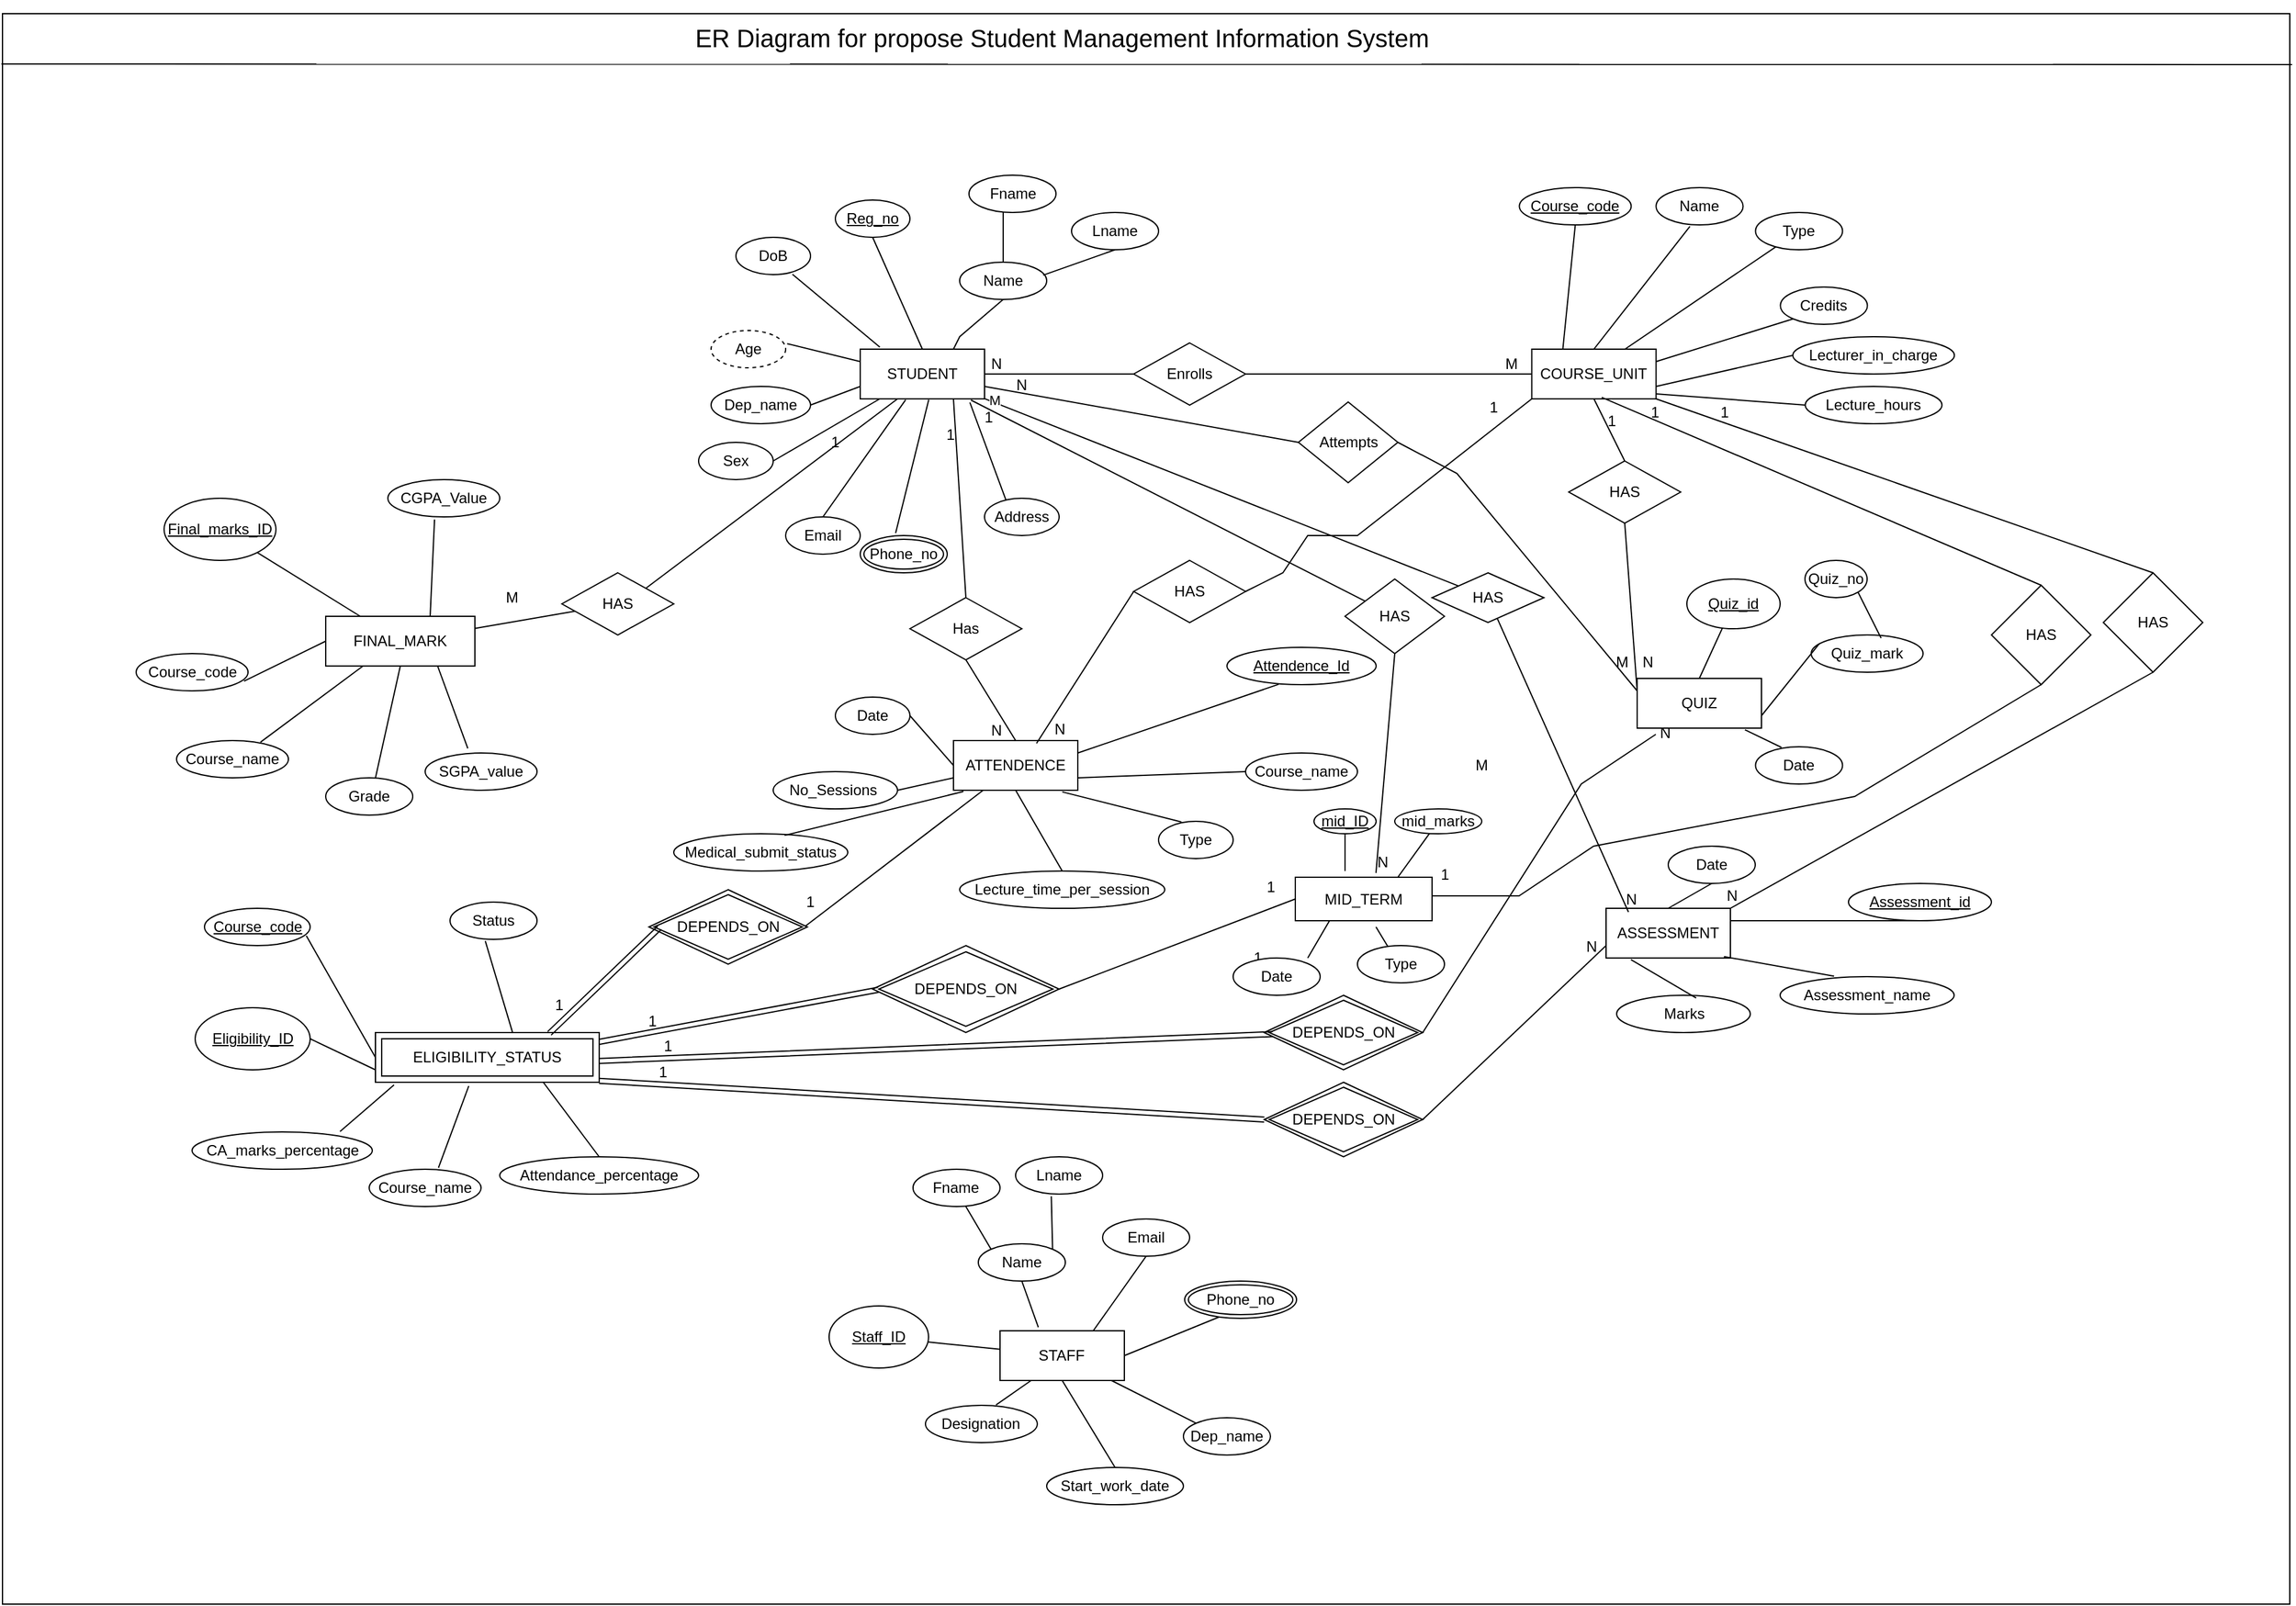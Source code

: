 <mxfile version="24.2.1" type="device">
  <diagram name="Page-1" id="2e-hiuzwhLOACdA4XcuX">
    <mxGraphModel dx="3953" dy="2547" grid="1" gridSize="10" guides="1" tooltips="1" connect="1" arrows="1" fold="1" page="1" pageScale="1" pageWidth="850" pageHeight="1100" math="0" shadow="0">
      <root>
        <mxCell id="0" />
        <mxCell id="1" parent="0" />
        <mxCell id="4mHA0YMrzboTcrNo9pXh-17" value="" style="rounded=0;whiteSpace=wrap;html=1;fillColor=none;" vertex="1" parent="1">
          <mxGeometry x="-720" y="-120" width="1840" height="1280" as="geometry" />
        </mxCell>
        <mxCell id="mY_ouZyj6XTswNFIIjPH-1" value="STUDENT" style="whiteSpace=wrap;html=1;align=center;" parent="1" vertex="1">
          <mxGeometry x="-30" y="150" width="100" height="40" as="geometry" />
        </mxCell>
        <mxCell id="mY_ouZyj6XTswNFIIjPH-7" value="COURSE_UNIT" style="whiteSpace=wrap;html=1;align=center;" parent="1" vertex="1">
          <mxGeometry x="510.22" y="150" width="100" height="40" as="geometry" />
        </mxCell>
        <mxCell id="mY_ouZyj6XTswNFIIjPH-8" value="&lt;u&gt;Reg_no&lt;/u&gt;" style="ellipse;whiteSpace=wrap;html=1;align=center;" parent="1" vertex="1">
          <mxGeometry x="-50" y="30" width="60" height="30" as="geometry" />
        </mxCell>
        <mxCell id="mY_ouZyj6XTswNFIIjPH-9" value="Age" style="ellipse;whiteSpace=wrap;html=1;align=center;dashed=1;" parent="1" vertex="1">
          <mxGeometry x="-149.97" y="135" width="60" height="30" as="geometry" />
        </mxCell>
        <mxCell id="mY_ouZyj6XTswNFIIjPH-11" value="DoB" style="ellipse;whiteSpace=wrap;html=1;align=center;" parent="1" vertex="1">
          <mxGeometry x="-129.97" y="60" width="60" height="30" as="geometry" />
        </mxCell>
        <mxCell id="mY_ouZyj6XTswNFIIjPH-12" value="Dep_name" style="ellipse;whiteSpace=wrap;html=1;align=center;" parent="1" vertex="1">
          <mxGeometry x="-149.97" y="180" width="80" height="30" as="geometry" />
        </mxCell>
        <mxCell id="mY_ouZyj6XTswNFIIjPH-13" value="Sex" style="ellipse;whiteSpace=wrap;html=1;align=center;" parent="1" vertex="1">
          <mxGeometry x="-160" y="225" width="60" height="30" as="geometry" />
        </mxCell>
        <mxCell id="mY_ouZyj6XTswNFIIjPH-14" value="Email" style="ellipse;whiteSpace=wrap;html=1;align=center;" parent="1" vertex="1">
          <mxGeometry x="-90" y="285" width="60" height="30" as="geometry" />
        </mxCell>
        <mxCell id="mY_ouZyj6XTswNFIIjPH-15" value="Phone_no" style="ellipse;shape=doubleEllipse;margin=3;whiteSpace=wrap;html=1;align=center;" parent="1" vertex="1">
          <mxGeometry x="-30" y="300" width="70" height="30" as="geometry" />
        </mxCell>
        <mxCell id="mY_ouZyj6XTswNFIIjPH-18" value="" style="endArrow=none;html=1;rounded=0;exitX=0.5;exitY=1;exitDx=0;exitDy=0;entryX=0.5;entryY=0;entryDx=0;entryDy=0;" parent="1" source="mY_ouZyj6XTswNFIIjPH-8" target="mY_ouZyj6XTswNFIIjPH-1" edge="1">
          <mxGeometry relative="1" as="geometry">
            <mxPoint x="-10" y="70" as="sourcePoint" />
            <mxPoint x="150" y="70" as="targetPoint" />
          </mxGeometry>
        </mxCell>
        <mxCell id="mY_ouZyj6XTswNFIIjPH-20" value="" style="endArrow=none;html=1;rounded=0;exitX=0.758;exitY=0.992;exitDx=0;exitDy=0;exitPerimeter=0;entryX=0.158;entryY=-0.041;entryDx=0;entryDy=0;entryPerimeter=0;" parent="1" target="mY_ouZyj6XTswNFIIjPH-1" edge="1">
          <mxGeometry relative="1" as="geometry">
            <mxPoint x="-84.52" y="89.76" as="sourcePoint" />
            <mxPoint x="90" y="90" as="targetPoint" />
          </mxGeometry>
        </mxCell>
        <mxCell id="mY_ouZyj6XTswNFIIjPH-22" value="" style="endArrow=none;html=1;rounded=0;exitX=1;exitY=1;exitDx=0;exitDy=0;entryX=0;entryY=0.25;entryDx=0;entryDy=0;" parent="1" target="mY_ouZyj6XTswNFIIjPH-1" edge="1">
          <mxGeometry relative="1" as="geometry">
            <mxPoint x="-88.787" y="145.607" as="sourcePoint" />
            <mxPoint x="-40" y="200" as="targetPoint" />
          </mxGeometry>
        </mxCell>
        <mxCell id="mY_ouZyj6XTswNFIIjPH-23" value="" style="endArrow=none;html=1;rounded=0;exitX=1;exitY=0.5;exitDx=0;exitDy=0;entryX=0;entryY=0.75;entryDx=0;entryDy=0;" parent="1" target="mY_ouZyj6XTswNFIIjPH-1" edge="1">
          <mxGeometry relative="1" as="geometry">
            <mxPoint x="-70" y="195" as="sourcePoint" />
            <mxPoint x="80" y="190" as="targetPoint" />
          </mxGeometry>
        </mxCell>
        <mxCell id="mY_ouZyj6XTswNFIIjPH-25" value="" style="endArrow=none;html=1;rounded=0;exitX=1;exitY=0.5;exitDx=0;exitDy=0;" parent="1" source="mY_ouZyj6XTswNFIIjPH-13" target="mY_ouZyj6XTswNFIIjPH-1" edge="1">
          <mxGeometry relative="1" as="geometry">
            <mxPoint x="-80.583" y="233.566" as="sourcePoint" />
            <mxPoint x="-10" y="200" as="targetPoint" />
          </mxGeometry>
        </mxCell>
        <mxCell id="mY_ouZyj6XTswNFIIjPH-26" value="" style="resizable=0;html=1;whiteSpace=wrap;align=right;verticalAlign=bottom;" parent="mY_ouZyj6XTswNFIIjPH-25" connectable="0" vertex="1">
          <mxGeometry x="1" relative="1" as="geometry" />
        </mxCell>
        <mxCell id="mY_ouZyj6XTswNFIIjPH-31" value="" style="endArrow=none;html=1;rounded=0;entryX=0.365;entryY=1.02;entryDx=0;entryDy=0;entryPerimeter=0;exitX=0.5;exitY=0;exitDx=0;exitDy=0;" parent="1" source="mY_ouZyj6XTswNFIIjPH-14" target="mY_ouZyj6XTswNFIIjPH-1" edge="1">
          <mxGeometry relative="1" as="geometry">
            <mxPoint x="-47" y="260" as="sourcePoint" />
            <mxPoint x="27" y="200" as="targetPoint" />
          </mxGeometry>
        </mxCell>
        <mxCell id="mY_ouZyj6XTswNFIIjPH-32" value="" style="resizable=0;html=1;whiteSpace=wrap;align=right;verticalAlign=bottom;" parent="mY_ouZyj6XTswNFIIjPH-31" connectable="0" vertex="1">
          <mxGeometry x="1" relative="1" as="geometry" />
        </mxCell>
        <mxCell id="mY_ouZyj6XTswNFIIjPH-33" value="" style="endArrow=none;html=1;rounded=0;entryX=0.551;entryY=1.02;entryDx=0;entryDy=0;entryPerimeter=0;exitX=0.407;exitY=-0.066;exitDx=0;exitDy=0;exitPerimeter=0;" parent="1" source="mY_ouZyj6XTswNFIIjPH-15" target="mY_ouZyj6XTswNFIIjPH-1" edge="1">
          <mxGeometry relative="1" as="geometry">
            <mxPoint x="20" y="250" as="sourcePoint" />
            <mxPoint x="57" y="161" as="targetPoint" />
          </mxGeometry>
        </mxCell>
        <mxCell id="mY_ouZyj6XTswNFIIjPH-34" value="" style="resizable=0;html=1;whiteSpace=wrap;align=right;verticalAlign=bottom;" parent="mY_ouZyj6XTswNFIIjPH-33" connectable="0" vertex="1">
          <mxGeometry x="1" relative="1" as="geometry" />
        </mxCell>
        <mxCell id="mY_ouZyj6XTswNFIIjPH-35" value="Address" style="ellipse;whiteSpace=wrap;html=1;align=center;" parent="1" vertex="1">
          <mxGeometry x="70" y="270" width="60" height="30" as="geometry" />
        </mxCell>
        <mxCell id="mY_ouZyj6XTswNFIIjPH-36" value="" style="endArrow=none;html=1;rounded=0;exitX=0.882;exitY=1.072;exitDx=0;exitDy=0;exitPerimeter=0;entryX=0.287;entryY=0.049;entryDx=0;entryDy=0;entryPerimeter=0;" parent="1" source="mY_ouZyj6XTswNFIIjPH-1" target="mY_ouZyj6XTswNFIIjPH-35" edge="1">
          <mxGeometry relative="1" as="geometry">
            <mxPoint x="80" y="174.66" as="sourcePoint" />
            <mxPoint x="240" y="174.66" as="targetPoint" />
          </mxGeometry>
        </mxCell>
        <mxCell id="mY_ouZyj6XTswNFIIjPH-38" value="Name" style="ellipse;whiteSpace=wrap;html=1;align=center;" parent="1" vertex="1">
          <mxGeometry x="50" y="80" width="70" height="30" as="geometry" />
        </mxCell>
        <mxCell id="mY_ouZyj6XTswNFIIjPH-39" value="Fname" style="ellipse;whiteSpace=wrap;html=1;align=center;" parent="1" vertex="1">
          <mxGeometry x="57.5" y="10" width="70" height="30" as="geometry" />
        </mxCell>
        <mxCell id="mY_ouZyj6XTswNFIIjPH-40" value="Lname" style="ellipse;whiteSpace=wrap;html=1;align=center;" parent="1" vertex="1">
          <mxGeometry x="140" y="40" width="70" height="30" as="geometry" />
        </mxCell>
        <mxCell id="mY_ouZyj6XTswNFIIjPH-41" value="" style="endArrow=none;html=1;rounded=0;exitX=0.5;exitY=1;exitDx=0;exitDy=0;entryX=0.5;entryY=0;entryDx=0;entryDy=0;" parent="1" target="mY_ouZyj6XTswNFIIjPH-38" edge="1">
          <mxGeometry relative="1" as="geometry">
            <mxPoint x="85" y="40" as="sourcePoint" />
            <mxPoint x="130" y="140" as="targetPoint" />
          </mxGeometry>
        </mxCell>
        <mxCell id="mY_ouZyj6XTswNFIIjPH-42" value="" style="endArrow=none;html=1;rounded=0;exitX=0.5;exitY=1;exitDx=0;exitDy=0;entryX=0.96;entryY=0.348;entryDx=0;entryDy=0;entryPerimeter=0;" parent="1" source="mY_ouZyj6XTswNFIIjPH-40" target="mY_ouZyj6XTswNFIIjPH-38" edge="1">
          <mxGeometry relative="1" as="geometry">
            <mxPoint x="170" y="70" as="sourcePoint" />
            <mxPoint x="170" y="110" as="targetPoint" />
          </mxGeometry>
        </mxCell>
        <mxCell id="mY_ouZyj6XTswNFIIjPH-43" value="Enrolls" style="shape=rhombus;perimeter=rhombusPerimeter;whiteSpace=wrap;html=1;align=center;" parent="1" vertex="1">
          <mxGeometry x="190" y="145" width="90" height="50" as="geometry" />
        </mxCell>
        <mxCell id="mY_ouZyj6XTswNFIIjPH-44" value="" style="endArrow=none;html=1;rounded=0;entryX=0;entryY=0.5;entryDx=0;entryDy=0;exitX=1;exitY=0.5;exitDx=0;exitDy=0;" parent="1" source="mY_ouZyj6XTswNFIIjPH-1" target="mY_ouZyj6XTswNFIIjPH-43" edge="1">
          <mxGeometry relative="1" as="geometry">
            <mxPoint x="80" y="170" as="sourcePoint" />
            <mxPoint x="230" y="169.66" as="targetPoint" />
          </mxGeometry>
        </mxCell>
        <mxCell id="mY_ouZyj6XTswNFIIjPH-45" value="N" style="resizable=0;html=1;whiteSpace=wrap;align=right;verticalAlign=bottom;" parent="mY_ouZyj6XTswNFIIjPH-44" connectable="0" vertex="1">
          <mxGeometry x="1" relative="1" as="geometry">
            <mxPoint x="-105" as="offset" />
          </mxGeometry>
        </mxCell>
        <mxCell id="mY_ouZyj6XTswNFIIjPH-46" value="" style="endArrow=none;html=1;rounded=0;entryX=0;entryY=0.5;entryDx=0;entryDy=0;exitX=1;exitY=0.5;exitDx=0;exitDy=0;" parent="1" source="mY_ouZyj6XTswNFIIjPH-43" target="mY_ouZyj6XTswNFIIjPH-7" edge="1">
          <mxGeometry relative="1" as="geometry">
            <mxPoint x="310" y="200" as="sourcePoint" />
            <mxPoint x="470" y="200" as="targetPoint" />
          </mxGeometry>
        </mxCell>
        <mxCell id="mY_ouZyj6XTswNFIIjPH-47" value="M" style="resizable=0;html=1;whiteSpace=wrap;align=right;verticalAlign=bottom;" parent="mY_ouZyj6XTswNFIIjPH-46" connectable="0" vertex="1">
          <mxGeometry x="1" relative="1" as="geometry">
            <mxPoint x="-10" as="offset" />
          </mxGeometry>
        </mxCell>
        <mxCell id="mY_ouZyj6XTswNFIIjPH-48" value="&lt;u&gt;Course_code&lt;/u&gt;" style="ellipse;whiteSpace=wrap;html=1;align=center;" parent="1" vertex="1">
          <mxGeometry x="500.22" y="20" width="90" height="30" as="geometry" />
        </mxCell>
        <mxCell id="mY_ouZyj6XTswNFIIjPH-49" value="Name" style="ellipse;whiteSpace=wrap;html=1;align=center;" parent="1" vertex="1">
          <mxGeometry x="610.22" y="20" width="70" height="30" as="geometry" />
        </mxCell>
        <mxCell id="mY_ouZyj6XTswNFIIjPH-50" value="Type" style="ellipse;whiteSpace=wrap;html=1;align=center;" parent="1" vertex="1">
          <mxGeometry x="690.22" y="40" width="70" height="30" as="geometry" />
        </mxCell>
        <mxCell id="mY_ouZyj6XTswNFIIjPH-51" value="Credits" style="ellipse;whiteSpace=wrap;html=1;align=center;" parent="1" vertex="1">
          <mxGeometry x="710.22" y="100" width="70" height="30" as="geometry" />
        </mxCell>
        <mxCell id="mY_ouZyj6XTswNFIIjPH-52" value="Lecturer_in_charge" style="ellipse;whiteSpace=wrap;html=1;align=center;" parent="1" vertex="1">
          <mxGeometry x="720.22" y="140" width="130" height="30" as="geometry" />
        </mxCell>
        <mxCell id="mY_ouZyj6XTswNFIIjPH-53" value="Lecture_hours" style="ellipse;whiteSpace=wrap;html=1;align=center;" parent="1" vertex="1">
          <mxGeometry x="730.22" y="180" width="110" height="30" as="geometry" />
        </mxCell>
        <mxCell id="mY_ouZyj6XTswNFIIjPH-54" value="" style="endArrow=none;html=1;rounded=0;entryX=0.25;entryY=0;entryDx=0;entryDy=0;exitX=0.5;exitY=1;exitDx=0;exitDy=0;" parent="1" source="mY_ouZyj6XTswNFIIjPH-48" target="mY_ouZyj6XTswNFIIjPH-7" edge="1">
          <mxGeometry relative="1" as="geometry">
            <mxPoint x="560.22" y="60" as="sourcePoint" />
            <mxPoint x="600.22" y="140" as="targetPoint" />
          </mxGeometry>
        </mxCell>
        <mxCell id="mY_ouZyj6XTswNFIIjPH-55" value="" style="endArrow=none;html=1;rounded=0;entryX=0.5;entryY=0;entryDx=0;entryDy=0;exitX=0.389;exitY=1.038;exitDx=0;exitDy=0;exitPerimeter=0;" parent="1" source="mY_ouZyj6XTswNFIIjPH-49" target="mY_ouZyj6XTswNFIIjPH-7" edge="1">
          <mxGeometry relative="1" as="geometry">
            <mxPoint x="630.22" y="50" as="sourcePoint" />
            <mxPoint x="660.22" y="150" as="targetPoint" />
          </mxGeometry>
        </mxCell>
        <mxCell id="mY_ouZyj6XTswNFIIjPH-56" value="" style="endArrow=none;html=1;rounded=0;entryX=0.75;entryY=0;entryDx=0;entryDy=0;" parent="1" source="mY_ouZyj6XTswNFIIjPH-50" target="mY_ouZyj6XTswNFIIjPH-7" edge="1">
          <mxGeometry relative="1" as="geometry">
            <mxPoint x="699.53" y="82.42" as="sourcePoint" />
            <mxPoint x="647.82" y="150" as="targetPoint" />
          </mxGeometry>
        </mxCell>
        <mxCell id="mY_ouZyj6XTswNFIIjPH-57" value="" style="endArrow=none;html=1;rounded=0;entryX=1;entryY=0.25;entryDx=0;entryDy=0;exitX=0;exitY=1;exitDx=0;exitDy=0;" parent="1" source="mY_ouZyj6XTswNFIIjPH-51" target="mY_ouZyj6XTswNFIIjPH-7" edge="1">
          <mxGeometry relative="1" as="geometry">
            <mxPoint x="720.22" y="120" as="sourcePoint" />
            <mxPoint x="645.22" y="160" as="targetPoint" />
          </mxGeometry>
        </mxCell>
        <mxCell id="mY_ouZyj6XTswNFIIjPH-60" value="" style="endArrow=none;html=1;rounded=0;entryX=1;entryY=0.75;entryDx=0;entryDy=0;exitX=0;exitY=0.5;exitDx=0;exitDy=0;" parent="1" source="mY_ouZyj6XTswNFIIjPH-52" target="mY_ouZyj6XTswNFIIjPH-7" edge="1">
          <mxGeometry relative="1" as="geometry">
            <mxPoint x="690.22" y="170" as="sourcePoint" />
            <mxPoint x="613.22" y="251" as="targetPoint" />
          </mxGeometry>
        </mxCell>
        <mxCell id="mY_ouZyj6XTswNFIIjPH-61" value="" style="endArrow=none;html=1;rounded=0;entryX=0.931;entryY=1.028;entryDx=0;entryDy=0;exitX=0;exitY=0.5;exitDx=0;exitDy=0;entryPerimeter=0;" parent="1" source="mY_ouZyj6XTswNFIIjPH-53" edge="1">
          <mxGeometry relative="1" as="geometry">
            <mxPoint x="740.86" y="180.16" as="sourcePoint" />
            <mxPoint x="610.22" y="186" as="targetPoint" />
          </mxGeometry>
        </mxCell>
        <mxCell id="mY_ouZyj6XTswNFIIjPH-62" value="Has" style="shape=rhombus;perimeter=rhombusPerimeter;whiteSpace=wrap;html=1;align=center;" parent="1" vertex="1">
          <mxGeometry x="10" y="350" width="90" height="50" as="geometry" />
        </mxCell>
        <mxCell id="mY_ouZyj6XTswNFIIjPH-63" value="" style="endArrow=none;html=1;rounded=0;exitX=0.75;exitY=1;exitDx=0;exitDy=0;entryX=0.5;entryY=0;entryDx=0;entryDy=0;" parent="1" source="mY_ouZyj6XTswNFIIjPH-1" target="mY_ouZyj6XTswNFIIjPH-62" edge="1">
          <mxGeometry relative="1" as="geometry">
            <mxPoint x="50" y="220" as="sourcePoint" />
            <mxPoint x="210" y="220" as="targetPoint" />
          </mxGeometry>
        </mxCell>
        <mxCell id="mY_ouZyj6XTswNFIIjPH-65" value="ATTENDENCE" style="whiteSpace=wrap;html=1;align=center;" parent="1" vertex="1">
          <mxGeometry x="45.03" y="465" width="100" height="40" as="geometry" />
        </mxCell>
        <mxCell id="mY_ouZyj6XTswNFIIjPH-66" value="" style="endArrow=none;html=1;rounded=0;exitX=0.5;exitY=1;exitDx=0;exitDy=0;entryX=0.5;entryY=0;entryDx=0;entryDy=0;" parent="1" source="mY_ouZyj6XTswNFIIjPH-62" target="mY_ouZyj6XTswNFIIjPH-65" edge="1">
          <mxGeometry relative="1" as="geometry">
            <mxPoint x="210" y="460" as="sourcePoint" />
            <mxPoint x="370" y="460" as="targetPoint" />
          </mxGeometry>
        </mxCell>
        <mxCell id="mY_ouZyj6XTswNFIIjPH-67" value="N" style="resizable=0;html=1;whiteSpace=wrap;align=right;verticalAlign=bottom;" parent="mY_ouZyj6XTswNFIIjPH-66" connectable="0" vertex="1">
          <mxGeometry x="1" relative="1" as="geometry">
            <mxPoint x="-10" as="offset" />
          </mxGeometry>
        </mxCell>
        <mxCell id="mY_ouZyj6XTswNFIIjPH-69" value="&lt;u&gt;Attendence_Id&lt;/u&gt;" style="ellipse;whiteSpace=wrap;html=1;align=center;" parent="1" vertex="1">
          <mxGeometry x="265.03" y="390" width="120" height="30" as="geometry" />
        </mxCell>
        <mxCell id="mY_ouZyj6XTswNFIIjPH-70" value="Course_name" style="ellipse;whiteSpace=wrap;html=1;align=center;" parent="1" vertex="1">
          <mxGeometry x="280" y="475" width="90" height="30" as="geometry" />
        </mxCell>
        <mxCell id="mY_ouZyj6XTswNFIIjPH-71" value="Type" style="ellipse;whiteSpace=wrap;html=1;align=center;" parent="1" vertex="1">
          <mxGeometry x="210" y="530" width="60" height="30" as="geometry" />
        </mxCell>
        <mxCell id="mY_ouZyj6XTswNFIIjPH-72" value="Lecture_time_per_session" style="ellipse;whiteSpace=wrap;html=1;align=center;" parent="1" vertex="1">
          <mxGeometry x="50" y="570" width="165" height="30" as="geometry" />
        </mxCell>
        <mxCell id="mY_ouZyj6XTswNFIIjPH-73" value="Medical_submit_status" style="ellipse;whiteSpace=wrap;html=1;align=center;" parent="1" vertex="1">
          <mxGeometry x="-180" y="540" width="140" height="30" as="geometry" />
        </mxCell>
        <mxCell id="mY_ouZyj6XTswNFIIjPH-74" value="No_Sessions&amp;nbsp;" style="ellipse;whiteSpace=wrap;html=1;align=center;" parent="1" vertex="1">
          <mxGeometry x="-100" y="490" width="100" height="30" as="geometry" />
        </mxCell>
        <mxCell id="mY_ouZyj6XTswNFIIjPH-75" value="Date" style="ellipse;whiteSpace=wrap;html=1;align=center;" parent="1" vertex="1">
          <mxGeometry x="-50" y="430" width="60" height="30" as="geometry" />
        </mxCell>
        <mxCell id="mY_ouZyj6XTswNFIIjPH-79" value="" style="endArrow=none;html=1;rounded=0;exitX=0.347;exitY=0.989;exitDx=0;exitDy=0;entryX=1;entryY=0.25;entryDx=0;entryDy=0;exitPerimeter=0;" parent="1" source="mY_ouZyj6XTswNFIIjPH-69" target="mY_ouZyj6XTswNFIIjPH-65" edge="1">
          <mxGeometry relative="1" as="geometry">
            <mxPoint x="247" y="431" as="sourcePoint" />
            <mxPoint x="180" y="460" as="targetPoint" />
          </mxGeometry>
        </mxCell>
        <mxCell id="mY_ouZyj6XTswNFIIjPH-80" value="" style="endArrow=none;html=1;rounded=0;exitX=0;exitY=0.5;exitDx=0;exitDy=0;entryX=1;entryY=0.75;entryDx=0;entryDy=0;" parent="1" source="mY_ouZyj6XTswNFIIjPH-70" target="mY_ouZyj6XTswNFIIjPH-65" edge="1">
          <mxGeometry relative="1" as="geometry">
            <mxPoint x="220" y="470" as="sourcePoint" />
            <mxPoint x="190" y="460" as="targetPoint" />
          </mxGeometry>
        </mxCell>
        <mxCell id="mY_ouZyj6XTswNFIIjPH-81" value="" style="endArrow=none;html=1;rounded=0;entryX=0.875;entryY=1.033;entryDx=0;entryDy=0;entryPerimeter=0;exitX=0.306;exitY=0.017;exitDx=0;exitDy=0;exitPerimeter=0;" parent="1" source="mY_ouZyj6XTswNFIIjPH-71" target="mY_ouZyj6XTswNFIIjPH-65" edge="1">
          <mxGeometry relative="1" as="geometry">
            <mxPoint x="220" y="530" as="sourcePoint" />
            <mxPoint x="140" y="490" as="targetPoint" />
          </mxGeometry>
        </mxCell>
        <mxCell id="mY_ouZyj6XTswNFIIjPH-82" value="" style="endArrow=none;html=1;rounded=0;exitX=0.5;exitY=0;exitDx=0;exitDy=0;entryX=0.5;entryY=1;entryDx=0;entryDy=0;" parent="1" source="mY_ouZyj6XTswNFIIjPH-72" target="mY_ouZyj6XTswNFIIjPH-65" edge="1">
          <mxGeometry relative="1" as="geometry">
            <mxPoint x="309" y="574" as="sourcePoint" />
            <mxPoint x="110" y="490" as="targetPoint" />
          </mxGeometry>
        </mxCell>
        <mxCell id="mY_ouZyj6XTswNFIIjPH-83" value="" style="endArrow=none;html=1;rounded=0;exitX=0.637;exitY=0.044;exitDx=0;exitDy=0;entryX=0.08;entryY=1.025;entryDx=0;entryDy=0;entryPerimeter=0;exitPerimeter=0;" parent="1" source="mY_ouZyj6XTswNFIIjPH-73" target="mY_ouZyj6XTswNFIIjPH-65" edge="1">
          <mxGeometry relative="1" as="geometry">
            <mxPoint x="250" y="610" as="sourcePoint" />
            <mxPoint x="80" y="500" as="targetPoint" />
          </mxGeometry>
        </mxCell>
        <mxCell id="mY_ouZyj6XTswNFIIjPH-84" value="" style="endArrow=none;html=1;rounded=0;exitX=1;exitY=0.5;exitDx=0;exitDy=0;entryX=0;entryY=0.75;entryDx=0;entryDy=0;" parent="1" source="mY_ouZyj6XTswNFIIjPH-74" target="mY_ouZyj6XTswNFIIjPH-65" edge="1">
          <mxGeometry relative="1" as="geometry">
            <mxPoint x="120" y="604" as="sourcePoint" />
            <mxPoint x="159" y="540" as="targetPoint" />
          </mxGeometry>
        </mxCell>
        <mxCell id="mY_ouZyj6XTswNFIIjPH-85" value="" style="endArrow=none;html=1;rounded=0;exitX=0;exitY=0.5;exitDx=0;exitDy=0;entryX=1;entryY=0.5;entryDx=0;entryDy=0;" parent="1" source="mY_ouZyj6XTswNFIIjPH-65" target="mY_ouZyj6XTswNFIIjPH-75" edge="1">
          <mxGeometry relative="1" as="geometry">
            <mxPoint x="110" y="450" as="sourcePoint" />
            <mxPoint x="98" y="529" as="targetPoint" />
          </mxGeometry>
        </mxCell>
        <mxCell id="mY_ouZyj6XTswNFIIjPH-89" value="HAS" style="shape=rhombus;perimeter=rhombusPerimeter;whiteSpace=wrap;html=1;align=center;" parent="1" vertex="1">
          <mxGeometry x="540" y="240" width="90" height="50" as="geometry" />
        </mxCell>
        <mxCell id="mY_ouZyj6XTswNFIIjPH-91" value="1" style="resizable=0;html=1;whiteSpace=wrap;align=right;verticalAlign=bottom;" parent="1" connectable="0" vertex="1">
          <mxGeometry x="127.495" y="459.996" as="geometry">
            <mxPoint x="-80" y="-232" as="offset" />
          </mxGeometry>
        </mxCell>
        <mxCell id="mY_ouZyj6XTswNFIIjPH-92" value="" style="endArrow=none;html=1;rounded=0;entryX=0.5;entryY=0;entryDx=0;entryDy=0;exitX=0.5;exitY=1;exitDx=0;exitDy=0;" parent="1" source="mY_ouZyj6XTswNFIIjPH-7" target="mY_ouZyj6XTswNFIIjPH-89" edge="1">
          <mxGeometry relative="1" as="geometry">
            <mxPoint x="560" y="205" as="sourcePoint" />
            <mxPoint x="570" y="365" as="targetPoint" />
          </mxGeometry>
        </mxCell>
        <mxCell id="mY_ouZyj6XTswNFIIjPH-94" value="QUIZ" style="whiteSpace=wrap;html=1;align=center;" parent="1" vertex="1">
          <mxGeometry x="595" y="415" width="100" height="40" as="geometry" />
        </mxCell>
        <mxCell id="mY_ouZyj6XTswNFIIjPH-97" value="" style="endArrow=none;html=1;rounded=0;exitX=0.5;exitY=1;exitDx=0;exitDy=0;entryX=0;entryY=0.25;entryDx=0;entryDy=0;" parent="1" source="mY_ouZyj6XTswNFIIjPH-89" target="mY_ouZyj6XTswNFIIjPH-94" edge="1">
          <mxGeometry relative="1" as="geometry">
            <mxPoint x="370" y="470" as="sourcePoint" />
            <mxPoint x="530" y="470" as="targetPoint" />
          </mxGeometry>
        </mxCell>
        <mxCell id="mY_ouZyj6XTswNFIIjPH-98" value="M" style="resizable=0;html=1;whiteSpace=wrap;align=right;verticalAlign=bottom;" parent="mY_ouZyj6XTswNFIIjPH-97" connectable="0" vertex="1">
          <mxGeometry x="1" relative="1" as="geometry">
            <mxPoint x="-6" y="-15" as="offset" />
          </mxGeometry>
        </mxCell>
        <mxCell id="mY_ouZyj6XTswNFIIjPH-102" value="Date" style="ellipse;whiteSpace=wrap;html=1;align=center;" parent="1" vertex="1">
          <mxGeometry x="690.22" y="470" width="70" height="30" as="geometry" />
        </mxCell>
        <mxCell id="mY_ouZyj6XTswNFIIjPH-103" value="Quiz_mark" style="ellipse;whiteSpace=wrap;html=1;align=center;" parent="1" vertex="1">
          <mxGeometry x="735" y="380" width="90" height="30" as="geometry" />
        </mxCell>
        <mxCell id="gb-kkly-whPDWEvQ6M76-3" value="" style="endArrow=none;html=1;rounded=0;exitX=0.071;exitY=0.239;exitDx=0;exitDy=0;entryX=1;entryY=0.75;entryDx=0;entryDy=0;exitPerimeter=0;" parent="1" source="mY_ouZyj6XTswNFIIjPH-103" target="mY_ouZyj6XTswNFIIjPH-94" edge="1">
          <mxGeometry relative="1" as="geometry">
            <mxPoint x="774.2" y="467.16" as="sourcePoint" />
            <mxPoint x="700" y="440" as="targetPoint" />
          </mxGeometry>
        </mxCell>
        <mxCell id="gb-kkly-whPDWEvQ6M76-4" value="" style="endArrow=none;html=1;rounded=0;exitX=0.298;exitY=0.017;exitDx=0;exitDy=0;entryX=0.867;entryY=1.033;entryDx=0;entryDy=0;exitPerimeter=0;entryPerimeter=0;" parent="1" source="mY_ouZyj6XTswNFIIjPH-102" target="mY_ouZyj6XTswNFIIjPH-94" edge="1">
          <mxGeometry relative="1" as="geometry">
            <mxPoint x="775" y="472" as="sourcePoint" />
            <mxPoint x="700" y="440" as="targetPoint" />
          </mxGeometry>
        </mxCell>
        <mxCell id="gb-kkly-whPDWEvQ6M76-10" value="ASSESSMENT" style="whiteSpace=wrap;html=1;align=center;" parent="1" vertex="1">
          <mxGeometry x="570" y="600" width="100" height="40" as="geometry" />
        </mxCell>
        <mxCell id="gb-kkly-whPDWEvQ6M76-11" value="&lt;u&gt;Assessment_id&lt;/u&gt;" style="ellipse;whiteSpace=wrap;html=1;align=center;" parent="1" vertex="1">
          <mxGeometry x="765" y="580" width="115" height="30" as="geometry" />
        </mxCell>
        <mxCell id="gb-kkly-whPDWEvQ6M76-13" value="Assessment_name" style="ellipse;whiteSpace=wrap;html=1;align=center;" parent="1" vertex="1">
          <mxGeometry x="710" y="655" width="140" height="30" as="geometry" />
        </mxCell>
        <mxCell id="gb-kkly-whPDWEvQ6M76-15" value="Marks" style="ellipse;whiteSpace=wrap;html=1;align=center;" parent="1" vertex="1">
          <mxGeometry x="578.5" y="670" width="107.5" height="30" as="geometry" />
        </mxCell>
        <mxCell id="gb-kkly-whPDWEvQ6M76-16" value="" style="endArrow=none;html=1;rounded=0;entryX=1;entryY=0.25;entryDx=0;entryDy=0;exitX=0.5;exitY=1;exitDx=0;exitDy=0;" parent="1" source="gb-kkly-whPDWEvQ6M76-11" target="gb-kkly-whPDWEvQ6M76-10" edge="1">
          <mxGeometry relative="1" as="geometry">
            <mxPoint x="670" y="495" as="sourcePoint" />
            <mxPoint x="590" y="640" as="targetPoint" />
          </mxGeometry>
        </mxCell>
        <mxCell id="gb-kkly-whPDWEvQ6M76-18" value="" style="endArrow=none;html=1;rounded=0;exitX=0.31;exitY=-0.011;exitDx=0;exitDy=0;entryX=0.948;entryY=0.971;entryDx=0;entryDy=0;exitPerimeter=0;entryPerimeter=0;" parent="1" source="gb-kkly-whPDWEvQ6M76-13" target="gb-kkly-whPDWEvQ6M76-10" edge="1">
          <mxGeometry relative="1" as="geometry">
            <mxPoint x="670" y="645" as="sourcePoint" />
            <mxPoint x="600" y="660" as="targetPoint" />
          </mxGeometry>
        </mxCell>
        <mxCell id="gb-kkly-whPDWEvQ6M76-20" value="" style="endArrow=none;html=1;rounded=0;exitX=0.595;exitY=0.072;exitDx=0;exitDy=0;exitPerimeter=0;entryX=0.2;entryY=1.033;entryDx=0;entryDy=0;entryPerimeter=0;" parent="1" source="gb-kkly-whPDWEvQ6M76-15" target="gb-kkly-whPDWEvQ6M76-10" edge="1">
          <mxGeometry relative="1" as="geometry">
            <mxPoint x="514" y="750" as="sourcePoint" />
            <mxPoint x="500" y="680" as="targetPoint" />
          </mxGeometry>
        </mxCell>
        <mxCell id="gb-kkly-whPDWEvQ6M76-22" value="STAFF" style="whiteSpace=wrap;html=1;align=center;" parent="1" vertex="1">
          <mxGeometry x="82.47" y="940" width="100" height="40" as="geometry" />
        </mxCell>
        <mxCell id="gb-kkly-whPDWEvQ6M76-23" value="" style="whiteSpace=wrap;html=1;align=center;" parent="1" vertex="1">
          <mxGeometry x="-419.97" y="700" width="180" height="40" as="geometry" />
        </mxCell>
        <mxCell id="gb-kkly-whPDWEvQ6M76-24" value="FINAL_MARK" style="whiteSpace=wrap;html=1;align=center;" parent="1" vertex="1">
          <mxGeometry x="-459.97" y="365" width="120" height="40" as="geometry" />
        </mxCell>
        <mxCell id="gb-kkly-whPDWEvQ6M76-25" value="Name" style="ellipse;whiteSpace=wrap;html=1;align=center;" parent="1" vertex="1">
          <mxGeometry x="65.0" y="870" width="70" height="30" as="geometry" />
        </mxCell>
        <mxCell id="gb-kkly-whPDWEvQ6M76-26" value="Fname" style="ellipse;whiteSpace=wrap;html=1;align=center;" parent="1" vertex="1">
          <mxGeometry x="12.47" y="810" width="70" height="30" as="geometry" />
        </mxCell>
        <mxCell id="gb-kkly-whPDWEvQ6M76-27" value="Lname" style="ellipse;whiteSpace=wrap;html=1;align=center;" parent="1" vertex="1">
          <mxGeometry x="95.0" y="800" width="70" height="30" as="geometry" />
        </mxCell>
        <mxCell id="gb-kkly-whPDWEvQ6M76-28" value="" style="endArrow=none;html=1;rounded=0;entryX=0;entryY=0;entryDx=0;entryDy=0;" parent="1" target="gb-kkly-whPDWEvQ6M76-25" edge="1">
          <mxGeometry relative="1" as="geometry">
            <mxPoint x="54.97" y="840" as="sourcePoint" />
            <mxPoint x="185" y="895" as="targetPoint" />
          </mxGeometry>
        </mxCell>
        <mxCell id="gb-kkly-whPDWEvQ6M76-29" value="" style="endArrow=none;html=1;rounded=0;exitX=0.41;exitY=1.057;exitDx=0;exitDy=0;entryX=1;entryY=0;entryDx=0;entryDy=0;exitPerimeter=0;" parent="1" source="gb-kkly-whPDWEvQ6M76-27" target="gb-kkly-whPDWEvQ6M76-25" edge="1">
          <mxGeometry relative="1" as="geometry">
            <mxPoint x="180.0" y="810" as="sourcePoint" />
            <mxPoint x="155.0" y="830" as="targetPoint" />
          </mxGeometry>
        </mxCell>
        <mxCell id="gb-kkly-whPDWEvQ6M76-30" value="" style="endArrow=none;html=1;rounded=0;exitX=0.5;exitY=1;exitDx=0;exitDy=0;entryX=0.308;entryY=-0.071;entryDx=0;entryDy=0;entryPerimeter=0;" parent="1" source="gb-kkly-whPDWEvQ6M76-25" target="gb-kkly-whPDWEvQ6M76-22" edge="1">
          <mxGeometry relative="1" as="geometry">
            <mxPoint x="185" y="785" as="sourcePoint" />
            <mxPoint x="175.0" y="854" as="targetPoint" />
          </mxGeometry>
        </mxCell>
        <mxCell id="gb-kkly-whPDWEvQ6M76-32" value="Email" style="ellipse;whiteSpace=wrap;html=1;align=center;" parent="1" vertex="1">
          <mxGeometry x="165" y="850" width="70" height="30" as="geometry" />
        </mxCell>
        <mxCell id="gb-kkly-whPDWEvQ6M76-33" value="Designation" style="ellipse;whiteSpace=wrap;html=1;align=center;" parent="1" vertex="1">
          <mxGeometry x="22.47" y="1000" width="90" height="30" as="geometry" />
        </mxCell>
        <mxCell id="gb-kkly-whPDWEvQ6M76-34" value="Start_work_date" style="ellipse;whiteSpace=wrap;html=1;align=center;" parent="1" vertex="1">
          <mxGeometry x="120.0" y="1050" width="110" height="30" as="geometry" />
        </mxCell>
        <mxCell id="gb-kkly-whPDWEvQ6M76-35" value="Dep_name" style="ellipse;whiteSpace=wrap;html=1;align=center;" parent="1" vertex="1">
          <mxGeometry x="230" y="1010" width="70" height="30" as="geometry" />
        </mxCell>
        <mxCell id="gb-kkly-whPDWEvQ6M76-37" value="" style="endArrow=none;html=1;rounded=0;exitX=0.75;exitY=0;exitDx=0;exitDy=0;entryX=0.5;entryY=1;entryDx=0;entryDy=0;" parent="1" source="gb-kkly-whPDWEvQ6M76-22" target="gb-kkly-whPDWEvQ6M76-32" edge="1">
          <mxGeometry relative="1" as="geometry">
            <mxPoint x="212.5" y="910" as="sourcePoint" />
            <mxPoint x="237.5" y="825" as="targetPoint" />
          </mxGeometry>
        </mxCell>
        <mxCell id="gb-kkly-whPDWEvQ6M76-39" value="" style="endArrow=none;html=1;rounded=0;entryX=0;entryY=0;entryDx=0;entryDy=0;" parent="1" source="gb-kkly-whPDWEvQ6M76-22" target="gb-kkly-whPDWEvQ6M76-35" edge="1">
          <mxGeometry relative="1" as="geometry">
            <mxPoint x="235" y="940" as="sourcePoint" />
            <mxPoint x="235.02" y="1010" as="targetPoint" />
          </mxGeometry>
        </mxCell>
        <mxCell id="gb-kkly-whPDWEvQ6M76-40" value="" style="endArrow=none;html=1;rounded=0;exitX=0.5;exitY=1;exitDx=0;exitDy=0;entryX=0.5;entryY=0;entryDx=0;entryDy=0;" parent="1" source="gb-kkly-whPDWEvQ6M76-22" target="gb-kkly-whPDWEvQ6M76-34" edge="1">
          <mxGeometry relative="1" as="geometry">
            <mxPoint x="419.97" y="990" as="sourcePoint" />
            <mxPoint x="364.97" y="1090" as="targetPoint" />
          </mxGeometry>
        </mxCell>
        <mxCell id="gb-kkly-whPDWEvQ6M76-41" value="" style="endArrow=none;html=1;rounded=0;exitX=0.25;exitY=1;exitDx=0;exitDy=0;entryX=0.631;entryY=-0.011;entryDx=0;entryDy=0;entryPerimeter=0;" parent="1" source="gb-kkly-whPDWEvQ6M76-22" target="gb-kkly-whPDWEvQ6M76-33" edge="1">
          <mxGeometry relative="1" as="geometry">
            <mxPoint x="185" y="960" as="sourcePoint" />
            <mxPoint x="180" y="1040" as="targetPoint" />
          </mxGeometry>
        </mxCell>
        <mxCell id="gb-kkly-whPDWEvQ6M76-42" value="&lt;u&gt;Course_code&lt;/u&gt;" style="ellipse;whiteSpace=wrap;html=1;align=center;" parent="1" vertex="1">
          <mxGeometry x="-557.5" y="600" width="85" height="30" as="geometry" />
        </mxCell>
        <mxCell id="gb-kkly-whPDWEvQ6M76-43" value="CA_marks_percentage" style="ellipse;whiteSpace=wrap;html=1;align=center;" parent="1" vertex="1">
          <mxGeometry x="-567.5" y="780" width="145" height="30" as="geometry" />
        </mxCell>
        <mxCell id="gb-kkly-whPDWEvQ6M76-44" value="Course_name" style="ellipse;whiteSpace=wrap;html=1;align=center;" parent="1" vertex="1">
          <mxGeometry x="-425" y="810" width="90" height="30" as="geometry" />
        </mxCell>
        <mxCell id="gb-kkly-whPDWEvQ6M76-45" value="Attendance_percentage" style="ellipse;whiteSpace=wrap;html=1;align=center;" parent="1" vertex="1">
          <mxGeometry x="-320" y="800" width="160" height="30" as="geometry" />
        </mxCell>
        <mxCell id="gb-kkly-whPDWEvQ6M76-48" value="" style="endArrow=none;html=1;rounded=0;exitX=0.964;exitY=0.739;exitDx=0;exitDy=0;entryX=0;entryY=0.5;entryDx=0;entryDy=0;exitPerimeter=0;" parent="1" source="gb-kkly-whPDWEvQ6M76-42" target="gb-kkly-whPDWEvQ6M76-23" edge="1">
          <mxGeometry relative="1" as="geometry">
            <mxPoint x="-307.5" y="710" as="sourcePoint" />
            <mxPoint x="-240.5" y="770" as="targetPoint" />
          </mxGeometry>
        </mxCell>
        <mxCell id="gb-kkly-whPDWEvQ6M76-49" value="" style="endArrow=none;html=1;rounded=0;exitX=0.821;exitY=-0.011;exitDx=0;exitDy=0;entryX=0.083;entryY=1.054;entryDx=0;entryDy=0;exitPerimeter=0;entryPerimeter=0;" parent="1" source="gb-kkly-whPDWEvQ6M76-43" target="gb-kkly-whPDWEvQ6M76-23" edge="1">
          <mxGeometry relative="1" as="geometry">
            <mxPoint x="-330.5" y="792" as="sourcePoint" />
            <mxPoint x="-282.5" y="790" as="targetPoint" />
          </mxGeometry>
        </mxCell>
        <mxCell id="gb-kkly-whPDWEvQ6M76-50" value="" style="endArrow=none;html=1;rounded=0;exitX=0.619;exitY=-0.039;exitDx=0;exitDy=0;entryX=0.417;entryY=1.075;entryDx=0;entryDy=0;exitPerimeter=0;entryPerimeter=0;" parent="1" source="gb-kkly-whPDWEvQ6M76-44" target="gb-kkly-whPDWEvQ6M76-23" edge="1">
          <mxGeometry relative="1" as="geometry">
            <mxPoint x="-340.5" y="850" as="sourcePoint" />
            <mxPoint x="-274.5" y="812" as="targetPoint" />
          </mxGeometry>
        </mxCell>
        <mxCell id="gb-kkly-whPDWEvQ6M76-51" value="" style="endArrow=none;html=1;rounded=0;exitX=0.5;exitY=0;exitDx=0;exitDy=0;entryX=0.75;entryY=1;entryDx=0;entryDy=0;" parent="1" source="gb-kkly-whPDWEvQ6M76-45" target="gb-kkly-whPDWEvQ6M76-23" edge="1">
          <mxGeometry relative="1" as="geometry">
            <mxPoint x="-259.5" y="869" as="sourcePoint" />
            <mxPoint x="-240.5" y="813" as="targetPoint" />
          </mxGeometry>
        </mxCell>
        <mxCell id="gb-kkly-whPDWEvQ6M76-52" value="Course_code" style="ellipse;whiteSpace=wrap;html=1;align=center;" parent="1" vertex="1">
          <mxGeometry x="-612.47" y="395" width="90" height="30" as="geometry" />
        </mxCell>
        <mxCell id="gb-kkly-whPDWEvQ6M76-53" value="Course_name" style="ellipse;whiteSpace=wrap;html=1;align=center;" parent="1" vertex="1">
          <mxGeometry x="-579.97" y="465" width="90" height="30" as="geometry" />
        </mxCell>
        <mxCell id="gb-kkly-whPDWEvQ6M76-54" value="Grade" style="ellipse;whiteSpace=wrap;html=1;align=center;" parent="1" vertex="1">
          <mxGeometry x="-459.97" y="495" width="70" height="30" as="geometry" />
        </mxCell>
        <mxCell id="gb-kkly-whPDWEvQ6M76-55" value="SGPA_value" style="ellipse;whiteSpace=wrap;html=1;align=center;" parent="1" vertex="1">
          <mxGeometry x="-379.97" y="475" width="90" height="30" as="geometry" />
        </mxCell>
        <mxCell id="gb-kkly-whPDWEvQ6M76-58" value="" style="endArrow=none;html=1;rounded=0;exitX=0.429;exitY=0;exitDx=0;exitDy=0;entryX=0.5;entryY=1;entryDx=0;entryDy=0;exitPerimeter=0;" parent="1" target="gb-kkly-whPDWEvQ6M76-24" edge="1">
          <mxGeometry relative="1" as="geometry">
            <mxPoint x="-419.94" y="495" as="sourcePoint" />
            <mxPoint x="-684.97" y="475" as="targetPoint" />
          </mxGeometry>
        </mxCell>
        <mxCell id="gb-kkly-whPDWEvQ6M76-59" value="" style="endArrow=none;html=1;rounded=0;exitX=0.381;exitY=-0.122;exitDx=0;exitDy=0;entryX=0.75;entryY=1;entryDx=0;entryDy=0;exitPerimeter=0;" parent="1" source="gb-kkly-whPDWEvQ6M76-55" target="gb-kkly-whPDWEvQ6M76-24" edge="1">
          <mxGeometry relative="1" as="geometry">
            <mxPoint x="-429.97" y="505" as="sourcePoint" />
            <mxPoint x="-399.97" y="415" as="targetPoint" />
          </mxGeometry>
        </mxCell>
        <mxCell id="gb-kkly-whPDWEvQ6M76-60" value="" style="endArrow=none;html=1;rounded=0;exitX=0.75;exitY=0.044;exitDx=0;exitDy=0;entryX=0.25;entryY=1;entryDx=0;entryDy=0;exitPerimeter=0;" parent="1" source="gb-kkly-whPDWEvQ6M76-53" target="gb-kkly-whPDWEvQ6M76-24" edge="1">
          <mxGeometry relative="1" as="geometry">
            <mxPoint x="-332.97" y="481" as="sourcePoint" />
            <mxPoint x="-374.97" y="415" as="targetPoint" />
          </mxGeometry>
        </mxCell>
        <mxCell id="gb-kkly-whPDWEvQ6M76-62" value="" style="endArrow=none;html=1;rounded=0;exitX=0.964;exitY=0.739;exitDx=0;exitDy=0;entryX=0;entryY=0.5;entryDx=0;entryDy=0;exitPerimeter=0;" parent="1" source="gb-kkly-whPDWEvQ6M76-52" target="gb-kkly-whPDWEvQ6M76-24" edge="1">
          <mxGeometry relative="1" as="geometry">
            <mxPoint x="-414.97" y="295" as="sourcePoint" />
            <mxPoint x="-406.97" y="372" as="targetPoint" />
          </mxGeometry>
        </mxCell>
        <mxCell id="gb-kkly-whPDWEvQ6M76-66" value="Status" style="ellipse;whiteSpace=wrap;html=1;align=center;" parent="1" vertex="1">
          <mxGeometry x="-359.97" y="595" width="70" height="30" as="geometry" />
        </mxCell>
        <mxCell id="gb-kkly-whPDWEvQ6M76-67" value="" style="endArrow=none;html=1;rounded=0;exitX=0.405;exitY=1.044;exitDx=0;exitDy=0;entryX=0.615;entryY=0.033;entryDx=0;entryDy=0;entryPerimeter=0;exitPerimeter=0;" parent="1" source="gb-kkly-whPDWEvQ6M76-66" target="gb-kkly-whPDWEvQ6M76-23" edge="1">
          <mxGeometry relative="1" as="geometry">
            <mxPoint x="-307.5" y="710" as="sourcePoint" />
            <mxPoint x="-228.5" y="770" as="targetPoint" />
          </mxGeometry>
        </mxCell>
        <mxCell id="gb-kkly-whPDWEvQ6M76-69" value="CGPA_Value" style="ellipse;whiteSpace=wrap;html=1;align=center;" parent="1" vertex="1">
          <mxGeometry x="-409.97" y="255" width="90" height="30" as="geometry" />
        </mxCell>
        <mxCell id="gb-kkly-whPDWEvQ6M76-70" value="" style="endArrow=none;html=1;rounded=0;exitX=0.417;exitY=1.072;exitDx=0;exitDy=0;entryX=0.7;entryY=0;entryDx=0;entryDy=0;entryPerimeter=0;exitPerimeter=0;" parent="1" source="gb-kkly-whPDWEvQ6M76-69" target="gb-kkly-whPDWEvQ6M76-24" edge="1">
          <mxGeometry relative="1" as="geometry">
            <mxPoint x="-474.97" y="295" as="sourcePoint" />
            <mxPoint x="-406.97" y="372" as="targetPoint" />
          </mxGeometry>
        </mxCell>
        <mxCell id="gb-kkly-whPDWEvQ6M76-71" value="N" style="resizable=0;html=1;whiteSpace=wrap;align=right;verticalAlign=bottom;" parent="1" connectable="0" vertex="1">
          <mxGeometry x="550.004" y="239.997" as="geometry">
            <mxPoint x="73" y="228" as="offset" />
          </mxGeometry>
        </mxCell>
        <mxCell id="q8xJLjo4GI2bg4dG2n5e-1" value="" style="endArrow=none;html=1;rounded=0;exitX=0.5;exitY=1;exitDx=0;exitDy=0;entryX=0.75;entryY=0;entryDx=0;entryDy=0;" parent="1" source="mY_ouZyj6XTswNFIIjPH-38" target="mY_ouZyj6XTswNFIIjPH-1" edge="1">
          <mxGeometry relative="1" as="geometry">
            <mxPoint x="-10" y="70" as="sourcePoint" />
            <mxPoint x="30" y="160" as="targetPoint" />
            <Array as="points">
              <mxPoint x="50" y="140" />
            </Array>
          </mxGeometry>
        </mxCell>
        <mxCell id="rq-YKpa1pvcnpxvcm__O-1" value="&lt;u&gt;Quiz_id&lt;/u&gt;" style="ellipse;whiteSpace=wrap;html=1;" parent="1" vertex="1">
          <mxGeometry x="635" y="335" width="75" height="40" as="geometry" />
        </mxCell>
        <mxCell id="rq-YKpa1pvcnpxvcm__O-2" value="" style="endArrow=none;html=1;rounded=0;exitX=0.5;exitY=0;exitDx=0;exitDy=0;" parent="1" source="mY_ouZyj6XTswNFIIjPH-94" target="rq-YKpa1pvcnpxvcm__O-1" edge="1">
          <mxGeometry width="50" height="50" relative="1" as="geometry">
            <mxPoint x="634.06" y="395.23" as="sourcePoint" />
            <mxPoint x="655.94" y="320.004" as="targetPoint" />
          </mxGeometry>
        </mxCell>
        <mxCell id="rq-YKpa1pvcnpxvcm__O-5" value="&lt;u&gt;Staff_ID&lt;/u&gt;" style="ellipse;whiteSpace=wrap;html=1;" parent="1" vertex="1">
          <mxGeometry x="-55.03" y="920" width="80" height="50" as="geometry" />
        </mxCell>
        <mxCell id="rq-YKpa1pvcnpxvcm__O-7" value="" style="endArrow=none;html=1;rounded=0;" parent="1" source="gb-kkly-whPDWEvQ6M76-22" target="rq-YKpa1pvcnpxvcm__O-5" edge="1">
          <mxGeometry width="50" height="50" relative="1" as="geometry">
            <mxPoint x="25.0" y="955" as="sourcePoint" />
            <mxPoint x="83.284" y="912.678" as="targetPoint" />
          </mxGeometry>
        </mxCell>
        <mxCell id="rq-YKpa1pvcnpxvcm__O-8" value="&lt;u&gt;Eligibility_ID&lt;/u&gt;" style="ellipse;whiteSpace=wrap;html=1;" parent="1" vertex="1">
          <mxGeometry x="-565" y="680" width="92.5" height="50" as="geometry" />
        </mxCell>
        <mxCell id="rq-YKpa1pvcnpxvcm__O-9" value="" style="endArrow=none;html=1;rounded=0;exitX=0;exitY=0.75;exitDx=0;exitDy=0;entryX=1;entryY=0.5;entryDx=0;entryDy=0;" parent="1" source="gb-kkly-whPDWEvQ6M76-23" target="rq-YKpa1pvcnpxvcm__O-8" edge="1">
          <mxGeometry width="50" height="50" relative="1" as="geometry">
            <mxPoint x="-562.5" y="770" as="sourcePoint" />
            <mxPoint x="-512.5" y="720" as="targetPoint" />
          </mxGeometry>
        </mxCell>
        <mxCell id="rq-YKpa1pvcnpxvcm__O-10" value="&lt;u&gt;Final_marks_ID&lt;/u&gt;" style="ellipse;whiteSpace=wrap;html=1;" parent="1" vertex="1">
          <mxGeometry x="-590" y="270" width="90" height="50" as="geometry" />
        </mxCell>
        <mxCell id="rq-YKpa1pvcnpxvcm__O-11" value="" style="endArrow=none;html=1;rounded=0;" parent="1" source="rq-YKpa1pvcnpxvcm__O-10" target="gb-kkly-whPDWEvQ6M76-24" edge="1">
          <mxGeometry width="50" height="50" relative="1" as="geometry">
            <mxPoint x="-599.97" y="445" as="sourcePoint" />
            <mxPoint x="-549.97" y="395" as="targetPoint" />
          </mxGeometry>
        </mxCell>
        <mxCell id="rq-YKpa1pvcnpxvcm__O-12" value="HAS" style="shape=rhombus;perimeter=rhombusPerimeter;whiteSpace=wrap;html=1;align=center;" parent="1" vertex="1">
          <mxGeometry x="430" y="330" width="90" height="40" as="geometry" />
        </mxCell>
        <mxCell id="rq-YKpa1pvcnpxvcm__O-13" value="" style="endArrow=none;html=1;rounded=0;" parent="1" source="mY_ouZyj6XTswNFIIjPH-1" target="rq-YKpa1pvcnpxvcm__O-12" edge="1">
          <mxGeometry width="50" height="50" relative="1" as="geometry">
            <mxPoint x="210" y="370" as="sourcePoint" />
            <mxPoint x="258.733" y="264.593" as="targetPoint" />
          </mxGeometry>
        </mxCell>
        <mxCell id="rq-YKpa1pvcnpxvcm__O-14" value="" style="endArrow=none;html=1;rounded=0;exitX=0.18;exitY=0.075;exitDx=0;exitDy=0;exitPerimeter=0;" parent="1" source="gb-kkly-whPDWEvQ6M76-10" target="rq-YKpa1pvcnpxvcm__O-12" edge="1">
          <mxGeometry width="50" height="50" relative="1" as="geometry">
            <mxPoint x="520" y="610" as="sourcePoint" />
            <mxPoint x="420" y="330" as="targetPoint" />
          </mxGeometry>
        </mxCell>
        <mxCell id="rq-YKpa1pvcnpxvcm__O-15" value="HAS" style="shape=rhombus;perimeter=rhombusPerimeter;whiteSpace=wrap;html=1;align=center;" parent="1" vertex="1">
          <mxGeometry x="-270" y="330" width="90" height="50" as="geometry" />
        </mxCell>
        <mxCell id="rq-YKpa1pvcnpxvcm__O-16" value="" style="endArrow=none;html=1;rounded=0;" parent="1" source="gb-kkly-whPDWEvQ6M76-24" target="rq-YKpa1pvcnpxvcm__O-15" edge="1">
          <mxGeometry width="50" height="50" relative="1" as="geometry">
            <mxPoint x="-300" y="410" as="sourcePoint" />
            <mxPoint x="-250" y="360" as="targetPoint" />
          </mxGeometry>
        </mxCell>
        <mxCell id="rq-YKpa1pvcnpxvcm__O-17" value="" style="endArrow=none;html=1;rounded=0;exitX=1;exitY=0;exitDx=0;exitDy=0;" parent="1" source="rq-YKpa1pvcnpxvcm__O-15" edge="1">
          <mxGeometry width="50" height="50" relative="1" as="geometry">
            <mxPoint x="-194.97" y="360" as="sourcePoint" />
            <mxPoint y="190" as="targetPoint" />
          </mxGeometry>
        </mxCell>
        <mxCell id="rq-YKpa1pvcnpxvcm__O-22" value="ELIGIBILITY_STATUS" style="shape=ext;margin=3;double=1;whiteSpace=wrap;html=1;align=center;" parent="1" vertex="1">
          <mxGeometry x="-419.94" y="700" width="179.97" height="40" as="geometry" />
        </mxCell>
        <mxCell id="rq-YKpa1pvcnpxvcm__O-25" value="" style="endArrow=none;html=1;rounded=0;exitX=1;exitY=0;exitDx=0;exitDy=0;" parent="1" target="mY_ouZyj6XTswNFIIjPH-65" edge="1">
          <mxGeometry width="50" height="50" relative="1" as="geometry">
            <mxPoint x="-74.973" y="615" as="sourcePoint" />
            <mxPoint x="-20" y="580" as="targetPoint" />
          </mxGeometry>
        </mxCell>
        <mxCell id="rq-YKpa1pvcnpxvcm__O-32" value="1" style="text;html=1;strokeColor=none;fillColor=none;align=center;verticalAlign=middle;whiteSpace=wrap;rounded=0;" parent="1" vertex="1">
          <mxGeometry x="-80" y="210" width="60" height="30" as="geometry" />
        </mxCell>
        <mxCell id="rq-YKpa1pvcnpxvcm__O-33" value="M" style="text;html=1;strokeColor=none;fillColor=none;align=center;verticalAlign=middle;whiteSpace=wrap;rounded=0;" parent="1" vertex="1">
          <mxGeometry x="-339.97" y="340" width="60" height="20" as="geometry" />
        </mxCell>
        <mxCell id="rq-YKpa1pvcnpxvcm__O-35" value="N" style="text;html=1;strokeColor=none;fillColor=none;align=center;verticalAlign=middle;whiteSpace=wrap;rounded=0;" parent="1" vertex="1">
          <mxGeometry x="70.03" y="164" width="60" height="30" as="geometry" />
        </mxCell>
        <mxCell id="rq-YKpa1pvcnpxvcm__O-36" value="M" style="text;html=1;strokeColor=none;fillColor=none;align=center;verticalAlign=middle;whiteSpace=wrap;rounded=0;" parent="1" vertex="1">
          <mxGeometry x="440" y="470" width="60" height="30" as="geometry" />
        </mxCell>
        <mxCell id="rq-YKpa1pvcnpxvcm__O-37" value="1" style="text;html=1;strokeColor=none;fillColor=none;align=center;verticalAlign=middle;whiteSpace=wrap;rounded=0;" parent="1" vertex="1">
          <mxGeometry x="-100" y="580" width="60" height="30" as="geometry" />
        </mxCell>
        <mxCell id="rq-YKpa1pvcnpxvcm__O-39" value="1" style="text;html=1;strokeColor=none;fillColor=none;align=center;verticalAlign=middle;whiteSpace=wrap;rounded=0;" parent="1" vertex="1">
          <mxGeometry x="-302" y="662.5" width="60" height="30" as="geometry" />
        </mxCell>
        <mxCell id="rq-YKpa1pvcnpxvcm__O-40" value="1" style="text;html=1;strokeColor=none;fillColor=none;align=center;verticalAlign=middle;whiteSpace=wrap;rounded=0;" parent="1" vertex="1">
          <mxGeometry x="-227" y="675.5" width="60" height="30" as="geometry" />
        </mxCell>
        <mxCell id="rq-YKpa1pvcnpxvcm__O-41" value="1" style="text;html=1;strokeColor=none;fillColor=none;align=center;verticalAlign=middle;whiteSpace=wrap;rounded=0;" parent="1" vertex="1">
          <mxGeometry x="260" y="625" width="60" height="30" as="geometry" />
        </mxCell>
        <mxCell id="b7vOD8JFqofi8di6rYGB-1" value="HAS" style="shape=rhombus;perimeter=rhombusPerimeter;whiteSpace=wrap;html=1;align=center;" parent="1" vertex="1">
          <mxGeometry x="190" y="320" width="90" height="50" as="geometry" />
        </mxCell>
        <mxCell id="b7vOD8JFqofi8di6rYGB-3" value="" style="endArrow=none;html=1;rounded=0;entryX=0;entryY=1;entryDx=0;entryDy=0;" parent="1" target="mY_ouZyj6XTswNFIIjPH-7" edge="1">
          <mxGeometry width="50" height="50" relative="1" as="geometry">
            <mxPoint x="280" y="345" as="sourcePoint" />
            <mxPoint x="400" y="170" as="targetPoint" />
            <Array as="points">
              <mxPoint x="310" y="330" />
              <mxPoint x="330" y="300" />
              <mxPoint x="370" y="300" />
            </Array>
          </mxGeometry>
        </mxCell>
        <mxCell id="b7vOD8JFqofi8di6rYGB-4" value="" style="endArrow=none;html=1;rounded=0;entryX=0;entryY=0.5;entryDx=0;entryDy=0;exitX=0.668;exitY=0.057;exitDx=0;exitDy=0;exitPerimeter=0;" parent="1" source="mY_ouZyj6XTswNFIIjPH-65" target="b7vOD8JFqofi8di6rYGB-1" edge="1">
          <mxGeometry width="50" height="50" relative="1" as="geometry">
            <mxPoint x="350" y="430" as="sourcePoint" />
            <mxPoint x="400" y="380" as="targetPoint" />
          </mxGeometry>
        </mxCell>
        <mxCell id="b7vOD8JFqofi8di6rYGB-5" value="1" style="resizable=0;html=1;whiteSpace=wrap;align=right;verticalAlign=bottom;" parent="1" connectable="0" vertex="1">
          <mxGeometry x="595.004" y="219.996" as="geometry">
            <mxPoint x="-111" y="-14" as="offset" />
          </mxGeometry>
        </mxCell>
        <mxCell id="b7vOD8JFqofi8di6rYGB-7" value="N" style="resizable=0;html=1;whiteSpace=wrap;align=right;verticalAlign=bottom;" parent="1" connectable="0" vertex="1">
          <mxGeometry x="560.004" y="329.996" as="geometry">
            <mxPoint x="-424" y="135" as="offset" />
          </mxGeometry>
        </mxCell>
        <mxCell id="CexXSBNkhP-Q_pRA9jsy-3" value="MID_TERM" style="rounded=0;whiteSpace=wrap;html=1;" parent="1" vertex="1">
          <mxGeometry x="320" y="575" width="110" height="35" as="geometry" />
        </mxCell>
        <mxCell id="CexXSBNkhP-Q_pRA9jsy-8" value="" style="endArrow=none;html=1;rounded=0;exitX=0.625;exitY=0.086;exitDx=0;exitDy=0;exitPerimeter=0;entryX=1;entryY=1;entryDx=0;entryDy=0;" parent="1" source="mY_ouZyj6XTswNFIIjPH-103" edge="1" target="CexXSBNkhP-Q_pRA9jsy-12">
          <mxGeometry width="50" height="50" relative="1" as="geometry">
            <mxPoint x="620" y="330" as="sourcePoint" />
            <mxPoint x="810" y="310" as="targetPoint" />
          </mxGeometry>
        </mxCell>
        <mxCell id="CexXSBNkhP-Q_pRA9jsy-12" value="Quiz_no" style="ellipse;whiteSpace=wrap;html=1;" parent="1" vertex="1">
          <mxGeometry x="730" y="320" width="50" height="30" as="geometry" />
        </mxCell>
        <mxCell id="CexXSBNkhP-Q_pRA9jsy-16" value="" style="endArrow=none;html=1;rounded=0;" parent="1" edge="1">
          <mxGeometry width="50" height="50" relative="1" as="geometry">
            <mxPoint x="360" y="570" as="sourcePoint" />
            <mxPoint x="360" y="540" as="targetPoint" />
          </mxGeometry>
        </mxCell>
        <mxCell id="CexXSBNkhP-Q_pRA9jsy-17" value="&lt;u&gt;mid_ID&lt;/u&gt;" style="ellipse;whiteSpace=wrap;html=1;" parent="1" vertex="1">
          <mxGeometry x="335.03" y="520" width="50" height="20" as="geometry" />
        </mxCell>
        <mxCell id="CexXSBNkhP-Q_pRA9jsy-18" value="" style="endArrow=none;html=1;rounded=0;exitX=0.75;exitY=0;exitDx=0;exitDy=0;" parent="1" source="CexXSBNkhP-Q_pRA9jsy-3" target="CexXSBNkhP-Q_pRA9jsy-19" edge="1">
          <mxGeometry width="50" height="50" relative="1" as="geometry">
            <mxPoint x="390" y="380" as="sourcePoint" />
            <mxPoint x="420" y="540" as="targetPoint" />
          </mxGeometry>
        </mxCell>
        <mxCell id="CexXSBNkhP-Q_pRA9jsy-19" value="mid_marks" style="ellipse;whiteSpace=wrap;html=1;" parent="1" vertex="1">
          <mxGeometry x="400" y="520" width="70" height="20" as="geometry" />
        </mxCell>
        <mxCell id="CexXSBNkhP-Q_pRA9jsy-20" value="" style="endArrow=none;html=1;rounded=0;exitX=0.59;exitY=1.143;exitDx=0;exitDy=0;exitPerimeter=0;" parent="1" source="CexXSBNkhP-Q_pRA9jsy-3" edge="1">
          <mxGeometry width="50" height="50" relative="1" as="geometry">
            <mxPoint x="390" y="380" as="sourcePoint" />
            <mxPoint x="400" y="640" as="targetPoint" />
          </mxGeometry>
        </mxCell>
        <mxCell id="CexXSBNkhP-Q_pRA9jsy-21" value="Type" style="ellipse;whiteSpace=wrap;html=1;" parent="1" vertex="1">
          <mxGeometry x="370" y="630" width="70" height="30" as="geometry" />
        </mxCell>
        <mxCell id="CexXSBNkhP-Q_pRA9jsy-23" value="" style="endArrow=none;html=1;rounded=0;exitX=0.891;exitY=1.025;exitDx=0;exitDy=0;exitPerimeter=0;" parent="1" source="mY_ouZyj6XTswNFIIjPH-1" target="CexXSBNkhP-Q_pRA9jsy-26" edge="1">
          <mxGeometry width="50" height="50" relative="1" as="geometry">
            <mxPoint x="380" y="540" as="sourcePoint" />
            <mxPoint x="420" y="360" as="targetPoint" />
          </mxGeometry>
        </mxCell>
        <mxCell id="p9H-8v0jWXL1j1Otxucd-48" value="M" style="edgeLabel;html=1;align=center;verticalAlign=middle;resizable=0;points=[];" parent="CexXSBNkhP-Q_pRA9jsy-23" vertex="1" connectable="0">
          <mxGeometry x="-0.9" y="3" relative="1" as="geometry">
            <mxPoint x="1" y="-6" as="offset" />
          </mxGeometry>
        </mxCell>
        <mxCell id="CexXSBNkhP-Q_pRA9jsy-26" value="HAS" style="rhombus;whiteSpace=wrap;html=1;" parent="1" vertex="1">
          <mxGeometry x="360" y="335" width="80" height="60" as="geometry" />
        </mxCell>
        <mxCell id="CexXSBNkhP-Q_pRA9jsy-27" value="" style="endArrow=none;html=1;rounded=0;entryX=0.5;entryY=1;entryDx=0;entryDy=0;exitX=0.59;exitY=-0.098;exitDx=0;exitDy=0;exitPerimeter=0;" parent="1" source="CexXSBNkhP-Q_pRA9jsy-3" target="CexXSBNkhP-Q_pRA9jsy-26" edge="1">
          <mxGeometry width="50" height="50" relative="1" as="geometry">
            <mxPoint x="380" y="540" as="sourcePoint" />
            <mxPoint x="430" y="490" as="targetPoint" />
          </mxGeometry>
        </mxCell>
        <mxCell id="CexXSBNkhP-Q_pRA9jsy-32" value="" style="endArrow=none;html=1;rounded=0;exitX=0.25;exitY=1;exitDx=0;exitDy=0;" parent="1" source="CexXSBNkhP-Q_pRA9jsy-3" edge="1">
          <mxGeometry width="50" height="50" relative="1" as="geometry">
            <mxPoint x="180" y="530" as="sourcePoint" />
            <mxPoint x="330" y="640" as="targetPoint" />
          </mxGeometry>
        </mxCell>
        <mxCell id="CexXSBNkhP-Q_pRA9jsy-33" value="Date" style="ellipse;whiteSpace=wrap;html=1;" parent="1" vertex="1">
          <mxGeometry x="270" y="640" width="70" height="30" as="geometry" />
        </mxCell>
        <mxCell id="CexXSBNkhP-Q_pRA9jsy-34" value="Date" style="ellipse;whiteSpace=wrap;html=1;" parent="1" vertex="1">
          <mxGeometry x="620.0" y="550" width="70" height="30" as="geometry" />
        </mxCell>
        <mxCell id="CexXSBNkhP-Q_pRA9jsy-35" value="" style="endArrow=none;html=1;rounded=0;entryX=0.5;entryY=1;entryDx=0;entryDy=0;exitX=0.5;exitY=0;exitDx=0;exitDy=0;" parent="1" source="gb-kkly-whPDWEvQ6M76-10" target="CexXSBNkhP-Q_pRA9jsy-34" edge="1">
          <mxGeometry width="50" height="50" relative="1" as="geometry">
            <mxPoint x="180" y="530" as="sourcePoint" />
            <mxPoint x="580" y="470" as="targetPoint" />
          </mxGeometry>
        </mxCell>
        <mxCell id="CexXSBNkhP-Q_pRA9jsy-49" value="DEPENDS_ON" style="rhombus;whiteSpace=wrap;html=1;" parent="1" vertex="1">
          <mxGeometry x="-20" y="630" width="150" height="70" as="geometry" />
        </mxCell>
        <mxCell id="CexXSBNkhP-Q_pRA9jsy-52" value="DEPENDS_ON" style="rhombus;whiteSpace=wrap;html=1;" parent="1" vertex="1">
          <mxGeometry x="-15.0" y="635" width="140" height="60" as="geometry" />
        </mxCell>
        <mxCell id="p9H-8v0jWXL1j1Otxucd-3" value="" style="endArrow=none;html=1;rounded=0;exitX=1;exitY=0.5;exitDx=0;exitDy=0;entryX=0;entryY=0.5;entryDx=0;entryDy=0;" parent="1" source="CexXSBNkhP-Q_pRA9jsy-49" target="CexXSBNkhP-Q_pRA9jsy-3" edge="1">
          <mxGeometry width="50" height="50" relative="1" as="geometry">
            <mxPoint x="220" y="550" as="sourcePoint" />
            <mxPoint x="310" y="590" as="targetPoint" />
          </mxGeometry>
        </mxCell>
        <mxCell id="p9H-8v0jWXL1j1Otxucd-13" value="" style="endArrow=none;html=1;rounded=0;exitX=1;exitY=0.5;exitDx=0;exitDy=0;entryX=0;entryY=0.75;entryDx=0;entryDy=0;" parent="1" source="4mHA0YMrzboTcrNo9pXh-8" target="gb-kkly-whPDWEvQ6M76-10" edge="1">
          <mxGeometry width="50" height="50" relative="1" as="geometry">
            <mxPoint x="444.97" y="755" as="sourcePoint" />
            <mxPoint x="560" y="640" as="targetPoint" />
          </mxGeometry>
        </mxCell>
        <mxCell id="p9H-8v0jWXL1j1Otxucd-15" value="" style="endArrow=none;html=1;rounded=0;entryX=1;entryY=0.5;entryDx=0;entryDy=0;exitX=0;exitY=0.5;exitDx=0;exitDy=0;" parent="1" edge="1" source="p9H-8v0jWXL1j1Otxucd-16">
          <mxGeometry width="50" height="50" relative="1" as="geometry">
            <mxPoint x="320" y="230" as="sourcePoint" />
            <mxPoint x="70" y="180" as="targetPoint" />
          </mxGeometry>
        </mxCell>
        <mxCell id="p9H-8v0jWXL1j1Otxucd-16" value="Attempts" style="rhombus;whiteSpace=wrap;html=1;" parent="1" vertex="1">
          <mxGeometry x="322.51" y="192.5" width="80" height="65" as="geometry" />
        </mxCell>
        <mxCell id="p9H-8v0jWXL1j1Otxucd-17" value="" style="endArrow=none;html=1;rounded=0;entryX=1;entryY=0.5;entryDx=0;entryDy=0;exitX=0;exitY=0.25;exitDx=0;exitDy=0;" parent="1" source="mY_ouZyj6XTswNFIIjPH-94" target="p9H-8v0jWXL1j1Otxucd-16" edge="1">
          <mxGeometry width="50" height="50" relative="1" as="geometry">
            <mxPoint x="550" y="310" as="sourcePoint" />
            <mxPoint x="180" y="410" as="targetPoint" />
            <Array as="points">
              <mxPoint x="450" y="250" />
            </Array>
          </mxGeometry>
        </mxCell>
        <mxCell id="p9H-8v0jWXL1j1Otxucd-22" value="" style="endArrow=none;html=1;rounded=0;exitX=1;exitY=0.5;exitDx=0;exitDy=0;entryX=0.333;entryY=0.933;entryDx=0;entryDy=0;entryPerimeter=0;" parent="1" source="gb-kkly-whPDWEvQ6M76-22" target="gb-kkly-whPDWEvQ6M76-63" edge="1">
          <mxGeometry relative="1" as="geometry">
            <mxPoint x="182.97" y="960" as="sourcePoint" />
            <mxPoint x="304.97" y="897.99" as="targetPoint" />
          </mxGeometry>
        </mxCell>
        <mxCell id="gb-kkly-whPDWEvQ6M76-63" value="Phone_no" style="ellipse;shape=doubleEllipse;margin=3;whiteSpace=wrap;html=1;align=center;" parent="1" vertex="1">
          <mxGeometry x="231.0" y="900" width="90" height="30" as="geometry" />
        </mxCell>
        <mxCell id="p9H-8v0jWXL1j1Otxucd-25" value="" style="endArrow=none;html=1;rounded=0;exitX=1;exitY=0.5;exitDx=0;exitDy=0;entryX=0.15;entryY=1.125;entryDx=0;entryDy=0;entryPerimeter=0;" parent="1" source="4mHA0YMrzboTcrNo9pXh-9" target="mY_ouZyj6XTswNFIIjPH-94" edge="1">
          <mxGeometry width="50" height="50" relative="1" as="geometry">
            <mxPoint x="440" y="692.5" as="sourcePoint" />
            <mxPoint x="170" y="520" as="targetPoint" />
            <Array as="points">
              <mxPoint x="550" y="500" />
            </Array>
          </mxGeometry>
        </mxCell>
        <mxCell id="p9H-8v0jWXL1j1Otxucd-30" value="" style="endArrow=none;html=1;rounded=0;entryX=1;entryY=1;entryDx=0;entryDy=0;exitX=0.5;exitY=0;exitDx=0;exitDy=0;" parent="1" source="p9H-8v0jWXL1j1Otxucd-31" target="mY_ouZyj6XTswNFIIjPH-7" edge="1">
          <mxGeometry width="50" height="50" relative="1" as="geometry">
            <mxPoint x="960" y="290" as="sourcePoint" />
            <mxPoint x="400" y="380" as="targetPoint" />
          </mxGeometry>
        </mxCell>
        <mxCell id="p9H-8v0jWXL1j1Otxucd-31" value="HAS" style="rhombus;whiteSpace=wrap;html=1;" parent="1" vertex="1">
          <mxGeometry x="970" y="330" width="80" height="80" as="geometry" />
        </mxCell>
        <mxCell id="p9H-8v0jWXL1j1Otxucd-33" value="" style="endArrow=none;html=1;rounded=0;exitX=1;exitY=0;exitDx=0;exitDy=0;entryX=0.5;entryY=1;entryDx=0;entryDy=0;" parent="1" source="gb-kkly-whPDWEvQ6M76-10" target="p9H-8v0jWXL1j1Otxucd-31" edge="1">
          <mxGeometry width="50" height="50" relative="1" as="geometry">
            <mxPoint x="550" y="470" as="sourcePoint" />
            <mxPoint x="400" y="380" as="targetPoint" />
          </mxGeometry>
        </mxCell>
        <mxCell id="p9H-8v0jWXL1j1Otxucd-35" value="HAS" style="rhombus;whiteSpace=wrap;html=1;" parent="1" vertex="1">
          <mxGeometry x="880" y="340" width="80" height="80" as="geometry" />
        </mxCell>
        <mxCell id="p9H-8v0jWXL1j1Otxucd-36" value="" style="endArrow=none;html=1;rounded=0;exitX=0.5;exitY=0;exitDx=0;exitDy=0;entryX=0.563;entryY=0.971;entryDx=0;entryDy=0;entryPerimeter=0;" parent="1" source="p9H-8v0jWXL1j1Otxucd-35" edge="1" target="mY_ouZyj6XTswNFIIjPH-7">
          <mxGeometry width="50" height="50" relative="1" as="geometry">
            <mxPoint x="920" y="330" as="sourcePoint" />
            <mxPoint x="610" y="200" as="targetPoint" />
          </mxGeometry>
        </mxCell>
        <mxCell id="p9H-8v0jWXL1j1Otxucd-37" value="" style="endArrow=none;html=1;rounded=0;entryX=0.5;entryY=1;entryDx=0;entryDy=0;" parent="1" target="p9H-8v0jWXL1j1Otxucd-35" edge="1">
          <mxGeometry width="50" height="50" relative="1" as="geometry">
            <mxPoint x="430" y="590" as="sourcePoint" />
            <mxPoint x="400" y="380" as="targetPoint" />
            <Array as="points">
              <mxPoint x="500" y="590" />
              <mxPoint x="560" y="550" />
              <mxPoint x="770" y="510" />
            </Array>
          </mxGeometry>
        </mxCell>
        <mxCell id="p9H-8v0jWXL1j1Otxucd-39" value="1" style="text;html=1;align=center;verticalAlign=middle;resizable=0;points=[];autosize=1;strokeColor=none;fillColor=none;" parent="1" vertex="1">
          <mxGeometry x="594.22" y="186" width="30" height="30" as="geometry" />
        </mxCell>
        <mxCell id="p9H-8v0jWXL1j1Otxucd-40" value="1" style="text;html=1;align=center;verticalAlign=middle;resizable=0;points=[];autosize=1;strokeColor=none;fillColor=none;" parent="1" vertex="1">
          <mxGeometry x="425" y="558" width="30" height="30" as="geometry" />
        </mxCell>
        <mxCell id="p9H-8v0jWXL1j1Otxucd-41" value="1" style="text;html=1;align=center;verticalAlign=middle;resizable=0;points=[];autosize=1;strokeColor=none;fillColor=none;" parent="1" vertex="1">
          <mxGeometry x="650.22" y="186" width="30" height="30" as="geometry" />
        </mxCell>
        <mxCell id="p9H-8v0jWXL1j1Otxucd-42" value="N" style="text;html=1;align=center;verticalAlign=middle;resizable=0;points=[];autosize=1;strokeColor=none;fillColor=none;" parent="1" vertex="1">
          <mxGeometry x="656" y="575" width="30" height="30" as="geometry" />
        </mxCell>
        <mxCell id="p9H-8v0jWXL1j1Otxucd-49" value="N" style="text;html=1;align=center;verticalAlign=middle;resizable=0;points=[];autosize=1;strokeColor=none;fillColor=none;" parent="1" vertex="1">
          <mxGeometry x="575" y="578" width="30" height="30" as="geometry" />
        </mxCell>
        <mxCell id="p9H-8v0jWXL1j1Otxucd-50" value="1" style="text;html=1;align=center;verticalAlign=middle;resizable=0;points=[];autosize=1;strokeColor=none;fillColor=none;" parent="1" vertex="1">
          <mxGeometry x="57.5" y="190" width="30" height="30" as="geometry" />
        </mxCell>
        <mxCell id="p9H-8v0jWXL1j1Otxucd-51" value="N" style="text;html=1;align=center;verticalAlign=middle;resizable=0;points=[];autosize=1;strokeColor=none;fillColor=none;" parent="1" vertex="1">
          <mxGeometry x="375" y="548" width="30" height="30" as="geometry" />
        </mxCell>
        <mxCell id="p9H-8v0jWXL1j1Otxucd-53" value="1" style="text;html=1;align=center;verticalAlign=middle;resizable=0;points=[];autosize=1;strokeColor=none;fillColor=none;" parent="1" vertex="1">
          <mxGeometry x="285" y="568" width="30" height="30" as="geometry" />
        </mxCell>
        <mxCell id="p9H-8v0jWXL1j1Otxucd-56" value="N" style="text;html=1;align=center;verticalAlign=middle;resizable=0;points=[];autosize=1;strokeColor=none;fillColor=none;" parent="1" vertex="1">
          <mxGeometry x="543" y="616" width="30" height="30" as="geometry" />
        </mxCell>
        <mxCell id="p9H-8v0jWXL1j1Otxucd-57" value="1" style="text;html=1;align=center;verticalAlign=middle;resizable=0;points=[];autosize=1;strokeColor=none;fillColor=none;" parent="1" vertex="1">
          <mxGeometry x="-204" y="717" width="30" height="30" as="geometry" />
        </mxCell>
        <mxCell id="4mHA0YMrzboTcrNo9pXh-1" value="1" style="resizable=0;html=1;whiteSpace=wrap;align=right;verticalAlign=bottom;" connectable="0" vertex="1" parent="1">
          <mxGeometry x="579.673" y="216.001" as="geometry" />
        </mxCell>
        <mxCell id="4mHA0YMrzboTcrNo9pXh-2" value="N" style="resizable=0;html=1;whiteSpace=wrap;align=right;verticalAlign=bottom;" connectable="0" vertex="1" parent="1">
          <mxGeometry x="605.223" y="443.001" as="geometry">
            <mxPoint x="4" y="-33" as="offset" />
          </mxGeometry>
        </mxCell>
        <mxCell id="4mHA0YMrzboTcrNo9pXh-4" value="" style="shape=link;html=1;rounded=0;entryX=0.032;entryY=0.507;entryDx=0;entryDy=0;entryPerimeter=0;" edge="1" parent="1" target="CexXSBNkhP-Q_pRA9jsy-49">
          <mxGeometry relative="1" as="geometry">
            <mxPoint x="-240" y="707.5" as="sourcePoint" />
            <mxPoint x="-30" y="670" as="targetPoint" />
          </mxGeometry>
        </mxCell>
        <mxCell id="4mHA0YMrzboTcrNo9pXh-6" value="" style="shape=link;html=1;rounded=0;entryX=0;entryY=0.5;entryDx=0;entryDy=0;" edge="1" parent="1" target="4mHA0YMrzboTcrNo9pXh-8">
          <mxGeometry relative="1" as="geometry">
            <mxPoint x="-240" y="738.82" as="sourcePoint" />
            <mxPoint x="110" y="750" as="targetPoint" />
          </mxGeometry>
        </mxCell>
        <mxCell id="4mHA0YMrzboTcrNo9pXh-8" value="DEPENDS_ON" style="shape=rhombus;double=1;perimeter=rhombusPerimeter;whiteSpace=wrap;html=1;align=center;" vertex="1" parent="1">
          <mxGeometry x="295.01" y="740" width="127.5" height="60" as="geometry" />
        </mxCell>
        <mxCell id="4mHA0YMrzboTcrNo9pXh-9" value="DEPENDS_ON" style="shape=rhombus;double=1;perimeter=rhombusPerimeter;whiteSpace=wrap;html=1;align=center;" vertex="1" parent="1">
          <mxGeometry x="295.01" y="670" width="127.5" height="60" as="geometry" />
        </mxCell>
        <mxCell id="4mHA0YMrzboTcrNo9pXh-10" value="" style="shape=link;html=1;rounded=0;entryX=0.053;entryY=0.521;entryDx=0;entryDy=0;entryPerimeter=0;" edge="1" parent="1" target="4mHA0YMrzboTcrNo9pXh-9">
          <mxGeometry relative="1" as="geometry">
            <mxPoint x="-239.97" y="722.82" as="sourcePoint" />
            <mxPoint x="270" y="700" as="targetPoint" />
          </mxGeometry>
        </mxCell>
        <mxCell id="4mHA0YMrzboTcrNo9pXh-12" value="1" style="text;html=1;align=center;verticalAlign=middle;resizable=0;points=[];autosize=1;strokeColor=none;fillColor=none;" vertex="1" parent="1">
          <mxGeometry x="-200" y="696" width="30" height="30" as="geometry" />
        </mxCell>
        <mxCell id="4mHA0YMrzboTcrNo9pXh-13" value="DEPENDS_ON" style="shape=rhombus;double=1;perimeter=rhombusPerimeter;whiteSpace=wrap;html=1;align=center;" vertex="1" parent="1">
          <mxGeometry x="-200" y="585" width="127.5" height="60" as="geometry" />
        </mxCell>
        <mxCell id="4mHA0YMrzboTcrNo9pXh-15" value="" style="shape=link;html=1;rounded=0;entryX=0.067;entryY=0.512;entryDx=0;entryDy=0;entryPerimeter=0;" edge="1" parent="1" target="4mHA0YMrzboTcrNo9pXh-13">
          <mxGeometry relative="1" as="geometry">
            <mxPoint x="-280.03" y="700.63" as="sourcePoint" />
            <mxPoint x="-160.0" y="685" as="targetPoint" />
          </mxGeometry>
        </mxCell>
        <mxCell id="4mHA0YMrzboTcrNo9pXh-19" value="&lt;font style=&quot;font-size: 20px;&quot;&gt;&lt;font style=&quot;&quot;&gt;ER Diagram for propose Student Management Information&amp;nbsp;&lt;/font&gt;&lt;span style=&quot;background-color: initial;&quot;&gt;System&lt;/span&gt;&lt;/font&gt;" style="text;html=1;align=center;verticalAlign=middle;whiteSpace=wrap;rounded=0;" vertex="1" parent="1">
          <mxGeometry x="-271.01" y="-131" width="806.97" height="60" as="geometry" />
        </mxCell>
        <mxCell id="4mHA0YMrzboTcrNo9pXh-20" value="" style="endArrow=none;html=1;rounded=0;exitX=-0.001;exitY=0.034;exitDx=0;exitDy=0;exitPerimeter=0;entryX=1.001;entryY=0.032;entryDx=0;entryDy=0;entryPerimeter=0;" edge="1" parent="1" target="4mHA0YMrzboTcrNo9pXh-17">
          <mxGeometry width="50" height="50" relative="1" as="geometry">
            <mxPoint x="-720.84" y="-79.48" as="sourcePoint" />
            <mxPoint x="-191" y="-63" as="targetPoint" />
          </mxGeometry>
        </mxCell>
      </root>
    </mxGraphModel>
  </diagram>
</mxfile>
